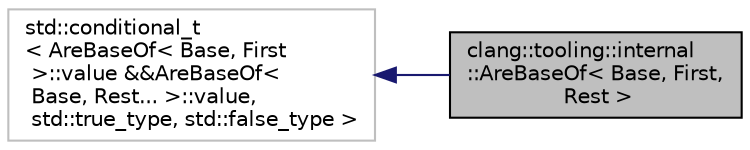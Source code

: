 digraph "clang::tooling::internal::AreBaseOf&lt; Base, First, Rest &gt;"
{
 // LATEX_PDF_SIZE
  bgcolor="transparent";
  edge [fontname="Helvetica",fontsize="10",labelfontname="Helvetica",labelfontsize="10"];
  node [fontname="Helvetica",fontsize="10",shape=record];
  rankdir="LR";
  Node1 [label="clang::tooling::internal\l::AreBaseOf\< Base, First,\l Rest \>",height=0.2,width=0.4,color="black", fillcolor="grey75", style="filled", fontcolor="black",tooltip="A type trait that returns true when the given type list contains types that derive from Base."];
  Node2 -> Node1 [dir="back",color="midnightblue",fontsize="10",style="solid",fontname="Helvetica"];
  Node2 [label="std::conditional_t\l\< AreBaseOf\< Base, First\l \>::value &&AreBaseOf\<\l Base, Rest... \>::value,\l std::true_type, std::false_type \>",height=0.2,width=0.4,color="grey75",tooltip=" "];
}
